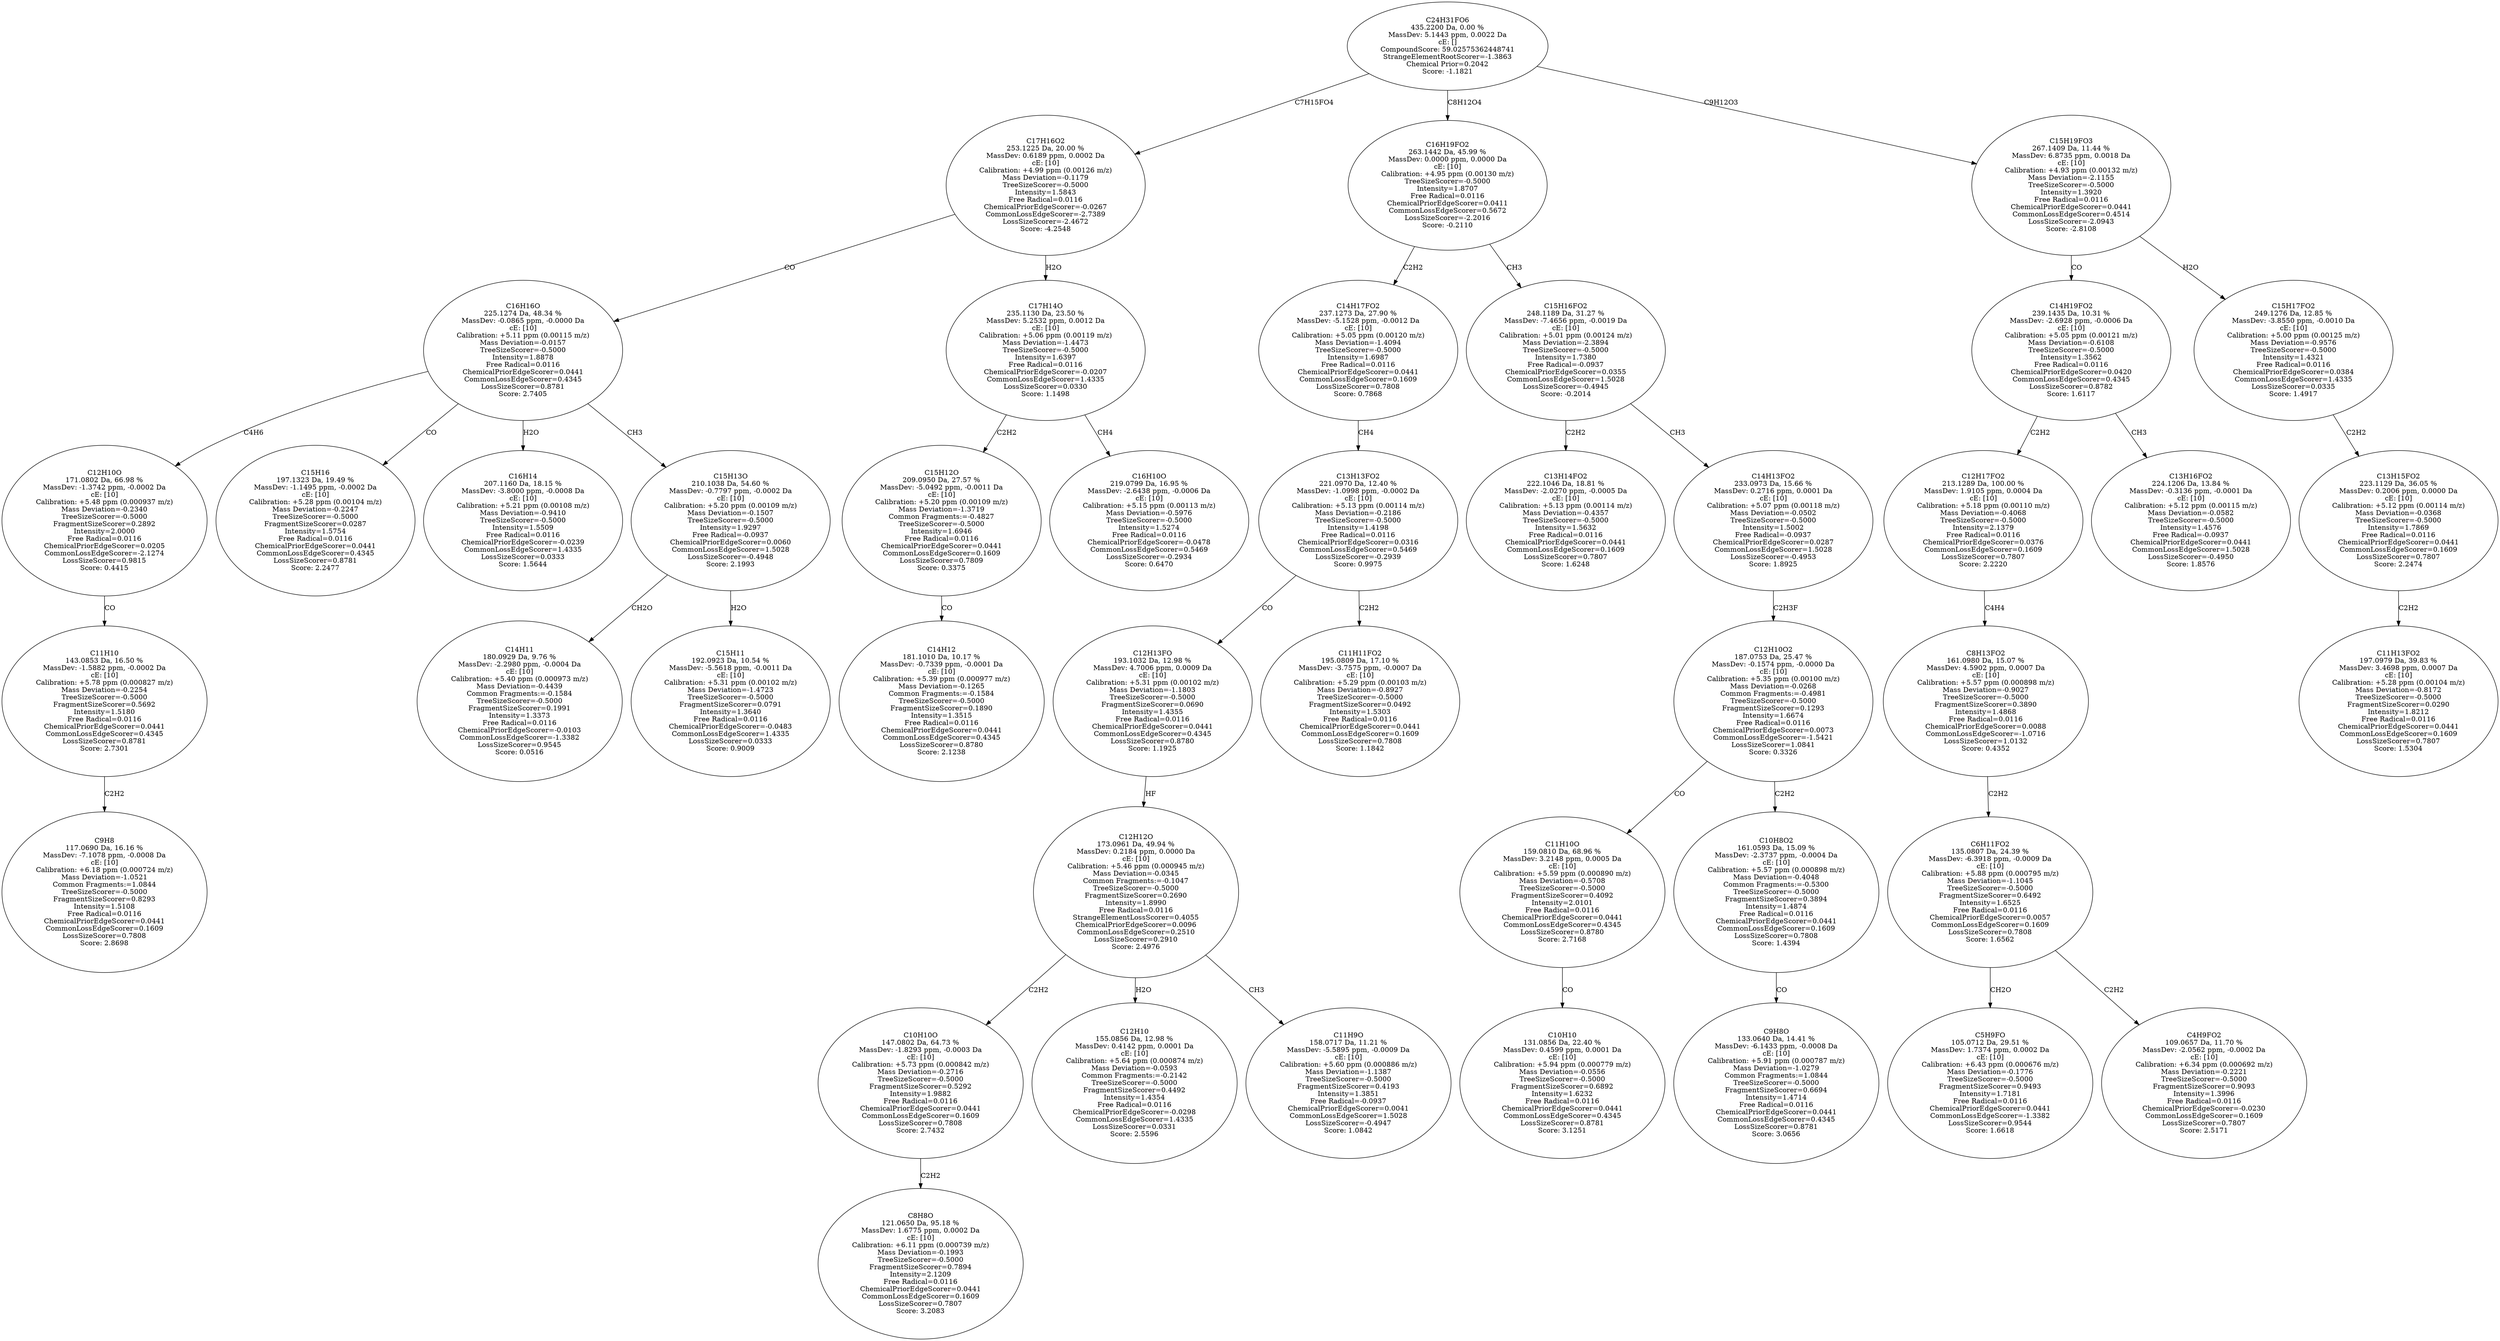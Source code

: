 strict digraph {
v1 [label="C9H8\n117.0690 Da, 16.16 %\nMassDev: -7.1078 ppm, -0.0008 Da\ncE: [10]\nCalibration: +6.18 ppm (0.000724 m/z)\nMass Deviation=-1.0521\nCommon Fragments:=1.0844\nTreeSizeScorer=-0.5000\nFragmentSizeScorer=0.8293\nIntensity=1.5108\nFree Radical=0.0116\nChemicalPriorEdgeScorer=0.0441\nCommonLossEdgeScorer=0.1609\nLossSizeScorer=0.7808\nScore: 2.8698"];
v2 [label="C11H10\n143.0853 Da, 16.50 %\nMassDev: -1.5882 ppm, -0.0002 Da\ncE: [10]\nCalibration: +5.78 ppm (0.000827 m/z)\nMass Deviation=-0.2254\nTreeSizeScorer=-0.5000\nFragmentSizeScorer=0.5692\nIntensity=1.5180\nFree Radical=0.0116\nChemicalPriorEdgeScorer=0.0441\nCommonLossEdgeScorer=0.4345\nLossSizeScorer=0.8781\nScore: 2.7301"];
v3 [label="C12H10O\n171.0802 Da, 66.98 %\nMassDev: -1.3742 ppm, -0.0002 Da\ncE: [10]\nCalibration: +5.48 ppm (0.000937 m/z)\nMass Deviation=-0.2340\nTreeSizeScorer=-0.5000\nFragmentSizeScorer=0.2892\nIntensity=2.0000\nFree Radical=0.0116\nChemicalPriorEdgeScorer=0.0205\nCommonLossEdgeScorer=-2.1274\nLossSizeScorer=0.9815\nScore: 0.4415"];
v4 [label="C15H16\n197.1323 Da, 19.49 %\nMassDev: -1.1495 ppm, -0.0002 Da\ncE: [10]\nCalibration: +5.28 ppm (0.00104 m/z)\nMass Deviation=-0.2247\nTreeSizeScorer=-0.5000\nFragmentSizeScorer=0.0287\nIntensity=1.5754\nFree Radical=0.0116\nChemicalPriorEdgeScorer=0.0441\nCommonLossEdgeScorer=0.4345\nLossSizeScorer=0.8781\nScore: 2.2477"];
v5 [label="C16H14\n207.1160 Da, 18.15 %\nMassDev: -3.8000 ppm, -0.0008 Da\ncE: [10]\nCalibration: +5.21 ppm (0.00108 m/z)\nMass Deviation=-0.9410\nTreeSizeScorer=-0.5000\nIntensity=1.5509\nFree Radical=0.0116\nChemicalPriorEdgeScorer=-0.0239\nCommonLossEdgeScorer=1.4335\nLossSizeScorer=0.0333\nScore: 1.5644"];
v6 [label="C14H11\n180.0929 Da, 9.76 %\nMassDev: -2.2980 ppm, -0.0004 Da\ncE: [10]\nCalibration: +5.40 ppm (0.000973 m/z)\nMass Deviation=-0.4439\nCommon Fragments:=-0.1584\nTreeSizeScorer=-0.5000\nFragmentSizeScorer=0.1991\nIntensity=1.3373\nFree Radical=0.0116\nChemicalPriorEdgeScorer=-0.0103\nCommonLossEdgeScorer=-1.3382\nLossSizeScorer=0.9545\nScore: 0.0516"];
v7 [label="C15H11\n192.0923 Da, 10.54 %\nMassDev: -5.5618 ppm, -0.0011 Da\ncE: [10]\nCalibration: +5.31 ppm (0.00102 m/z)\nMass Deviation=-1.4723\nTreeSizeScorer=-0.5000\nFragmentSizeScorer=0.0791\nIntensity=1.3640\nFree Radical=0.0116\nChemicalPriorEdgeScorer=-0.0483\nCommonLossEdgeScorer=1.4335\nLossSizeScorer=0.0333\nScore: 0.9009"];
v8 [label="C15H13O\n210.1038 Da, 54.60 %\nMassDev: -0.7797 ppm, -0.0002 Da\ncE: [10]\nCalibration: +5.20 ppm (0.00109 m/z)\nMass Deviation=-0.1507\nTreeSizeScorer=-0.5000\nIntensity=1.9297\nFree Radical=-0.0937\nChemicalPriorEdgeScorer=0.0060\nCommonLossEdgeScorer=1.5028\nLossSizeScorer=-0.4948\nScore: 2.1993"];
v9 [label="C16H16O\n225.1274 Da, 48.34 %\nMassDev: -0.0865 ppm, -0.0000 Da\ncE: [10]\nCalibration: +5.11 ppm (0.00115 m/z)\nMass Deviation=-0.0157\nTreeSizeScorer=-0.5000\nIntensity=1.8878\nFree Radical=0.0116\nChemicalPriorEdgeScorer=0.0441\nCommonLossEdgeScorer=0.4345\nLossSizeScorer=0.8781\nScore: 2.7405"];
v10 [label="C14H12\n181.1010 Da, 10.17 %\nMassDev: -0.7339 ppm, -0.0001 Da\ncE: [10]\nCalibration: +5.39 ppm (0.000977 m/z)\nMass Deviation=-0.1265\nCommon Fragments:=-0.1584\nTreeSizeScorer=-0.5000\nFragmentSizeScorer=0.1890\nIntensity=1.3515\nFree Radical=0.0116\nChemicalPriorEdgeScorer=0.0441\nCommonLossEdgeScorer=0.4345\nLossSizeScorer=0.8780\nScore: 2.1238"];
v11 [label="C15H12O\n209.0950 Da, 27.57 %\nMassDev: -5.0492 ppm, -0.0011 Da\ncE: [10]\nCalibration: +5.20 ppm (0.00109 m/z)\nMass Deviation=-1.3719\nCommon Fragments:=-0.4827\nTreeSizeScorer=-0.5000\nIntensity=1.6946\nFree Radical=0.0116\nChemicalPriorEdgeScorer=0.0441\nCommonLossEdgeScorer=0.1609\nLossSizeScorer=0.7809\nScore: 0.3375"];
v12 [label="C16H10O\n219.0799 Da, 16.95 %\nMassDev: -2.6438 ppm, -0.0006 Da\ncE: [10]\nCalibration: +5.15 ppm (0.00113 m/z)\nMass Deviation=-0.5976\nTreeSizeScorer=-0.5000\nIntensity=1.5274\nFree Radical=0.0116\nChemicalPriorEdgeScorer=-0.0478\nCommonLossEdgeScorer=0.5469\nLossSizeScorer=-0.2934\nScore: 0.6470"];
v13 [label="C17H14O\n235.1130 Da, 23.50 %\nMassDev: 5.2532 ppm, 0.0012 Da\ncE: [10]\nCalibration: +5.06 ppm (0.00119 m/z)\nMass Deviation=-1.4473\nTreeSizeScorer=-0.5000\nIntensity=1.6397\nFree Radical=0.0116\nChemicalPriorEdgeScorer=-0.0207\nCommonLossEdgeScorer=1.4335\nLossSizeScorer=0.0330\nScore: 1.1498"];
v14 [label="C17H16O2\n253.1225 Da, 20.00 %\nMassDev: 0.6189 ppm, 0.0002 Da\ncE: [10]\nCalibration: +4.99 ppm (0.00126 m/z)\nMass Deviation=-0.1179\nTreeSizeScorer=-0.5000\nIntensity=1.5843\nFree Radical=0.0116\nChemicalPriorEdgeScorer=-0.0267\nCommonLossEdgeScorer=-2.7389\nLossSizeScorer=-2.4672\nScore: -4.2548"];
v15 [label="C8H8O\n121.0650 Da, 95.18 %\nMassDev: 1.6775 ppm, 0.0002 Da\ncE: [10]\nCalibration: +6.11 ppm (0.000739 m/z)\nMass Deviation=-0.1993\nTreeSizeScorer=-0.5000\nFragmentSizeScorer=0.7894\nIntensity=2.1209\nFree Radical=0.0116\nChemicalPriorEdgeScorer=0.0441\nCommonLossEdgeScorer=0.1609\nLossSizeScorer=0.7807\nScore: 3.2083"];
v16 [label="C10H10O\n147.0802 Da, 64.73 %\nMassDev: -1.8293 ppm, -0.0003 Da\ncE: [10]\nCalibration: +5.73 ppm (0.000842 m/z)\nMass Deviation=-0.2716\nTreeSizeScorer=-0.5000\nFragmentSizeScorer=0.5292\nIntensity=1.9882\nFree Radical=0.0116\nChemicalPriorEdgeScorer=0.0441\nCommonLossEdgeScorer=0.1609\nLossSizeScorer=0.7808\nScore: 2.7432"];
v17 [label="C12H10\n155.0856 Da, 12.98 %\nMassDev: 0.4142 ppm, 0.0001 Da\ncE: [10]\nCalibration: +5.64 ppm (0.000874 m/z)\nMass Deviation=-0.0593\nCommon Fragments:=-0.2142\nTreeSizeScorer=-0.5000\nFragmentSizeScorer=0.4492\nIntensity=1.4354\nFree Radical=0.0116\nChemicalPriorEdgeScorer=-0.0298\nCommonLossEdgeScorer=1.4335\nLossSizeScorer=0.0331\nScore: 2.5596"];
v18 [label="C11H9O\n158.0717 Da, 11.21 %\nMassDev: -5.5895 ppm, -0.0009 Da\ncE: [10]\nCalibration: +5.60 ppm (0.000886 m/z)\nMass Deviation=-1.1387\nTreeSizeScorer=-0.5000\nFragmentSizeScorer=0.4193\nIntensity=1.3851\nFree Radical=-0.0937\nChemicalPriorEdgeScorer=0.0041\nCommonLossEdgeScorer=1.5028\nLossSizeScorer=-0.4947\nScore: 1.0842"];
v19 [label="C12H12O\n173.0961 Da, 49.94 %\nMassDev: 0.2184 ppm, 0.0000 Da\ncE: [10]\nCalibration: +5.46 ppm (0.000945 m/z)\nMass Deviation=-0.0345\nCommon Fragments:=-0.1047\nTreeSizeScorer=-0.5000\nFragmentSizeScorer=0.2690\nIntensity=1.8990\nFree Radical=0.0116\nStrangeElementLossScorer=0.4055\nChemicalPriorEdgeScorer=0.0096\nCommonLossEdgeScorer=0.2510\nLossSizeScorer=0.2910\nScore: 2.4976"];
v20 [label="C12H13FO\n193.1032 Da, 12.98 %\nMassDev: 4.7006 ppm, 0.0009 Da\ncE: [10]\nCalibration: +5.31 ppm (0.00102 m/z)\nMass Deviation=-1.1803\nTreeSizeScorer=-0.5000\nFragmentSizeScorer=0.0690\nIntensity=1.4355\nFree Radical=0.0116\nChemicalPriorEdgeScorer=0.0441\nCommonLossEdgeScorer=0.4345\nLossSizeScorer=0.8780\nScore: 1.1925"];
v21 [label="C11H11FO2\n195.0809 Da, 17.10 %\nMassDev: -3.7575 ppm, -0.0007 Da\ncE: [10]\nCalibration: +5.29 ppm (0.00103 m/z)\nMass Deviation=-0.8927\nTreeSizeScorer=-0.5000\nFragmentSizeScorer=0.0492\nIntensity=1.5303\nFree Radical=0.0116\nChemicalPriorEdgeScorer=0.0441\nCommonLossEdgeScorer=0.1609\nLossSizeScorer=0.7808\nScore: 1.1842"];
v22 [label="C13H13FO2\n221.0970 Da, 12.40 %\nMassDev: -1.0998 ppm, -0.0002 Da\ncE: [10]\nCalibration: +5.13 ppm (0.00114 m/z)\nMass Deviation=-0.2186\nTreeSizeScorer=-0.5000\nIntensity=1.4198\nFree Radical=0.0116\nChemicalPriorEdgeScorer=0.0316\nCommonLossEdgeScorer=0.5469\nLossSizeScorer=-0.2939\nScore: 0.9975"];
v23 [label="C14H17FO2\n237.1273 Da, 27.90 %\nMassDev: -5.1528 ppm, -0.0012 Da\ncE: [10]\nCalibration: +5.05 ppm (0.00120 m/z)\nMass Deviation=-1.4094\nTreeSizeScorer=-0.5000\nIntensity=1.6987\nFree Radical=0.0116\nChemicalPriorEdgeScorer=0.0441\nCommonLossEdgeScorer=0.1609\nLossSizeScorer=0.7808\nScore: 0.7868"];
v24 [label="C13H14FO2\n222.1046 Da, 18.81 %\nMassDev: -2.0270 ppm, -0.0005 Da\ncE: [10]\nCalibration: +5.13 ppm (0.00114 m/z)\nMass Deviation=-0.4357\nTreeSizeScorer=-0.5000\nIntensity=1.5632\nFree Radical=0.0116\nChemicalPriorEdgeScorer=0.0441\nCommonLossEdgeScorer=0.1609\nLossSizeScorer=0.7807\nScore: 1.6248"];
v25 [label="C10H10\n131.0856 Da, 22.40 %\nMassDev: 0.4599 ppm, 0.0001 Da\ncE: [10]\nCalibration: +5.94 ppm (0.000779 m/z)\nMass Deviation=-0.0556\nTreeSizeScorer=-0.5000\nFragmentSizeScorer=0.6892\nIntensity=1.6232\nFree Radical=0.0116\nChemicalPriorEdgeScorer=0.0441\nCommonLossEdgeScorer=0.4345\nLossSizeScorer=0.8781\nScore: 3.1251"];
v26 [label="C11H10O\n159.0810 Da, 68.96 %\nMassDev: 3.2148 ppm, 0.0005 Da\ncE: [10]\nCalibration: +5.59 ppm (0.000890 m/z)\nMass Deviation=-0.5708\nTreeSizeScorer=-0.5000\nFragmentSizeScorer=0.4092\nIntensity=2.0101\nFree Radical=0.0116\nChemicalPriorEdgeScorer=0.0441\nCommonLossEdgeScorer=0.4345\nLossSizeScorer=0.8780\nScore: 2.7168"];
v27 [label="C9H8O\n133.0640 Da, 14.41 %\nMassDev: -6.1433 ppm, -0.0008 Da\ncE: [10]\nCalibration: +5.91 ppm (0.000787 m/z)\nMass Deviation=-1.0279\nCommon Fragments:=1.0844\nTreeSizeScorer=-0.5000\nFragmentSizeScorer=0.6694\nIntensity=1.4714\nFree Radical=0.0116\nChemicalPriorEdgeScorer=0.0441\nCommonLossEdgeScorer=0.4345\nLossSizeScorer=0.8781\nScore: 3.0656"];
v28 [label="C10H8O2\n161.0593 Da, 15.09 %\nMassDev: -2.3737 ppm, -0.0004 Da\ncE: [10]\nCalibration: +5.57 ppm (0.000898 m/z)\nMass Deviation=-0.4048\nCommon Fragments:=-0.5300\nTreeSizeScorer=-0.5000\nFragmentSizeScorer=0.3894\nIntensity=1.4874\nFree Radical=0.0116\nChemicalPriorEdgeScorer=0.0441\nCommonLossEdgeScorer=0.1609\nLossSizeScorer=0.7808\nScore: 1.4394"];
v29 [label="C12H10O2\n187.0753 Da, 25.47 %\nMassDev: -0.1574 ppm, -0.0000 Da\ncE: [10]\nCalibration: +5.35 ppm (0.00100 m/z)\nMass Deviation=-0.0268\nCommon Fragments:=-0.4981\nTreeSizeScorer=-0.5000\nFragmentSizeScorer=0.1293\nIntensity=1.6674\nFree Radical=0.0116\nChemicalPriorEdgeScorer=0.0073\nCommonLossEdgeScorer=-1.5421\nLossSizeScorer=1.0841\nScore: 0.3326"];
v30 [label="C14H13FO2\n233.0973 Da, 15.66 %\nMassDev: 0.2716 ppm, 0.0001 Da\ncE: [10]\nCalibration: +5.07 ppm (0.00118 m/z)\nMass Deviation=-0.0502\nTreeSizeScorer=-0.5000\nIntensity=1.5002\nFree Radical=-0.0937\nChemicalPriorEdgeScorer=0.0287\nCommonLossEdgeScorer=1.5028\nLossSizeScorer=-0.4953\nScore: 1.8925"];
v31 [label="C15H16FO2\n248.1189 Da, 31.27 %\nMassDev: -7.4656 ppm, -0.0019 Da\ncE: [10]\nCalibration: +5.01 ppm (0.00124 m/z)\nMass Deviation=-2.3894\nTreeSizeScorer=-0.5000\nIntensity=1.7380\nFree Radical=-0.0937\nChemicalPriorEdgeScorer=0.0355\nCommonLossEdgeScorer=1.5028\nLossSizeScorer=-0.4945\nScore: -0.2014"];
v32 [label="C16H19FO2\n263.1442 Da, 45.99 %\nMassDev: 0.0000 ppm, 0.0000 Da\ncE: [10]\nCalibration: +4.95 ppm (0.00130 m/z)\nTreeSizeScorer=-0.5000\nIntensity=1.8707\nFree Radical=0.0116\nChemicalPriorEdgeScorer=0.0411\nCommonLossEdgeScorer=0.5672\nLossSizeScorer=-2.2016\nScore: -0.2110"];
v33 [label="C5H9FO\n105.0712 Da, 29.51 %\nMassDev: 1.7374 ppm, 0.0002 Da\ncE: [10]\nCalibration: +6.43 ppm (0.000676 m/z)\nMass Deviation=-0.1776\nTreeSizeScorer=-0.5000\nFragmentSizeScorer=0.9493\nIntensity=1.7181\nFree Radical=0.0116\nChemicalPriorEdgeScorer=0.0441\nCommonLossEdgeScorer=-1.3382\nLossSizeScorer=0.9544\nScore: 1.6618"];
v34 [label="C4H9FO2\n109.0657 Da, 11.70 %\nMassDev: -2.0562 ppm, -0.0002 Da\ncE: [10]\nCalibration: +6.34 ppm (0.000692 m/z)\nMass Deviation=-0.2221\nTreeSizeScorer=-0.5000\nFragmentSizeScorer=0.9093\nIntensity=1.3996\nFree Radical=0.0116\nChemicalPriorEdgeScorer=-0.0230\nCommonLossEdgeScorer=0.1609\nLossSizeScorer=0.7807\nScore: 2.5171"];
v35 [label="C6H11FO2\n135.0807 Da, 24.39 %\nMassDev: -6.3918 ppm, -0.0009 Da\ncE: [10]\nCalibration: +5.88 ppm (0.000795 m/z)\nMass Deviation=-1.1045\nTreeSizeScorer=-0.5000\nFragmentSizeScorer=0.6492\nIntensity=1.6525\nFree Radical=0.0116\nChemicalPriorEdgeScorer=0.0057\nCommonLossEdgeScorer=0.1609\nLossSizeScorer=0.7808\nScore: 1.6562"];
v36 [label="C8H13FO2\n161.0980 Da, 15.07 %\nMassDev: 4.5902 ppm, 0.0007 Da\ncE: [10]\nCalibration: +5.57 ppm (0.000898 m/z)\nMass Deviation=-0.9027\nTreeSizeScorer=-0.5000\nFragmentSizeScorer=0.3890\nIntensity=1.4868\nFree Radical=0.0116\nChemicalPriorEdgeScorer=0.0088\nCommonLossEdgeScorer=-1.0716\nLossSizeScorer=1.0132\nScore: 0.4352"];
v37 [label="C12H17FO2\n213.1289 Da, 100.00 %\nMassDev: 1.9105 ppm, 0.0004 Da\ncE: [10]\nCalibration: +5.18 ppm (0.00110 m/z)\nMass Deviation=-0.4068\nTreeSizeScorer=-0.5000\nIntensity=2.1379\nFree Radical=0.0116\nChemicalPriorEdgeScorer=0.0376\nCommonLossEdgeScorer=0.1609\nLossSizeScorer=0.7807\nScore: 2.2220"];
v38 [label="C13H16FO2\n224.1206 Da, 13.84 %\nMassDev: -0.3136 ppm, -0.0001 Da\ncE: [10]\nCalibration: +5.12 ppm (0.00115 m/z)\nMass Deviation=-0.0582\nTreeSizeScorer=-0.5000\nIntensity=1.4576\nFree Radical=-0.0937\nChemicalPriorEdgeScorer=0.0441\nCommonLossEdgeScorer=1.5028\nLossSizeScorer=-0.4950\nScore: 1.8576"];
v39 [label="C14H19FO2\n239.1435 Da, 10.31 %\nMassDev: -2.6928 ppm, -0.0006 Da\ncE: [10]\nCalibration: +5.05 ppm (0.00121 m/z)\nMass Deviation=-0.6108\nTreeSizeScorer=-0.5000\nIntensity=1.3562\nFree Radical=0.0116\nChemicalPriorEdgeScorer=0.0420\nCommonLossEdgeScorer=0.4345\nLossSizeScorer=0.8782\nScore: 1.6117"];
v40 [label="C11H13FO2\n197.0979 Da, 39.83 %\nMassDev: 3.4698 ppm, 0.0007 Da\ncE: [10]\nCalibration: +5.28 ppm (0.00104 m/z)\nMass Deviation=-0.8172\nTreeSizeScorer=-0.5000\nFragmentSizeScorer=0.0290\nIntensity=1.8212\nFree Radical=0.0116\nChemicalPriorEdgeScorer=0.0441\nCommonLossEdgeScorer=0.1609\nLossSizeScorer=0.7807\nScore: 1.5304"];
v41 [label="C13H15FO2\n223.1129 Da, 36.05 %\nMassDev: 0.2006 ppm, 0.0000 Da\ncE: [10]\nCalibration: +5.12 ppm (0.00114 m/z)\nMass Deviation=-0.0368\nTreeSizeScorer=-0.5000\nIntensity=1.7869\nFree Radical=0.0116\nChemicalPriorEdgeScorer=0.0441\nCommonLossEdgeScorer=0.1609\nLossSizeScorer=0.7807\nScore: 2.2474"];
v42 [label="C15H17FO2\n249.1276 Da, 12.85 %\nMassDev: -3.8550 ppm, -0.0010 Da\ncE: [10]\nCalibration: +5.00 ppm (0.00125 m/z)\nMass Deviation=-0.9576\nTreeSizeScorer=-0.5000\nIntensity=1.4321\nFree Radical=0.0116\nChemicalPriorEdgeScorer=0.0384\nCommonLossEdgeScorer=1.4335\nLossSizeScorer=0.0335\nScore: 1.4917"];
v43 [label="C15H19FO3\n267.1409 Da, 11.44 %\nMassDev: 6.8735 ppm, 0.0018 Da\ncE: [10]\nCalibration: +4.93 ppm (0.00132 m/z)\nMass Deviation=-2.1155\nTreeSizeScorer=-0.5000\nIntensity=1.3920\nFree Radical=0.0116\nChemicalPriorEdgeScorer=0.0441\nCommonLossEdgeScorer=0.4514\nLossSizeScorer=-2.0943\nScore: -2.8108"];
v44 [label="C24H31FO6\n435.2200 Da, 0.00 %\nMassDev: 5.1443 ppm, 0.0022 Da\ncE: []\nCompoundScore: 59.02575362448741\nStrangeElementRootScorer=-1.3863\nChemical Prior=0.2042\nScore: -1.1821"];
v2 -> v1 [label="C2H2"];
v3 -> v2 [label="CO"];
v9 -> v3 [label="C4H6"];
v9 -> v4 [label="CO"];
v9 -> v5 [label="H2O"];
v8 -> v6 [label="CH2O"];
v8 -> v7 [label="H2O"];
v9 -> v8 [label="CH3"];
v14 -> v9 [label="CO"];
v11 -> v10 [label="CO"];
v13 -> v11 [label="C2H2"];
v13 -> v12 [label="CH4"];
v14 -> v13 [label="H2O"];
v44 -> v14 [label="C7H15FO4"];
v16 -> v15 [label="C2H2"];
v19 -> v16 [label="C2H2"];
v19 -> v17 [label="H2O"];
v19 -> v18 [label="CH3"];
v20 -> v19 [label="HF"];
v22 -> v20 [label="CO"];
v22 -> v21 [label="C2H2"];
v23 -> v22 [label="CH4"];
v32 -> v23 [label="C2H2"];
v31 -> v24 [label="C2H2"];
v26 -> v25 [label="CO"];
v29 -> v26 [label="CO"];
v28 -> v27 [label="CO"];
v29 -> v28 [label="C2H2"];
v30 -> v29 [label="C2H3F"];
v31 -> v30 [label="CH3"];
v32 -> v31 [label="CH3"];
v44 -> v32 [label="C8H12O4"];
v35 -> v33 [label="CH2O"];
v35 -> v34 [label="C2H2"];
v36 -> v35 [label="C2H2"];
v37 -> v36 [label="C4H4"];
v39 -> v37 [label="C2H2"];
v39 -> v38 [label="CH3"];
v43 -> v39 [label="CO"];
v41 -> v40 [label="C2H2"];
v42 -> v41 [label="C2H2"];
v43 -> v42 [label="H2O"];
v44 -> v43 [label="C9H12O3"];
}